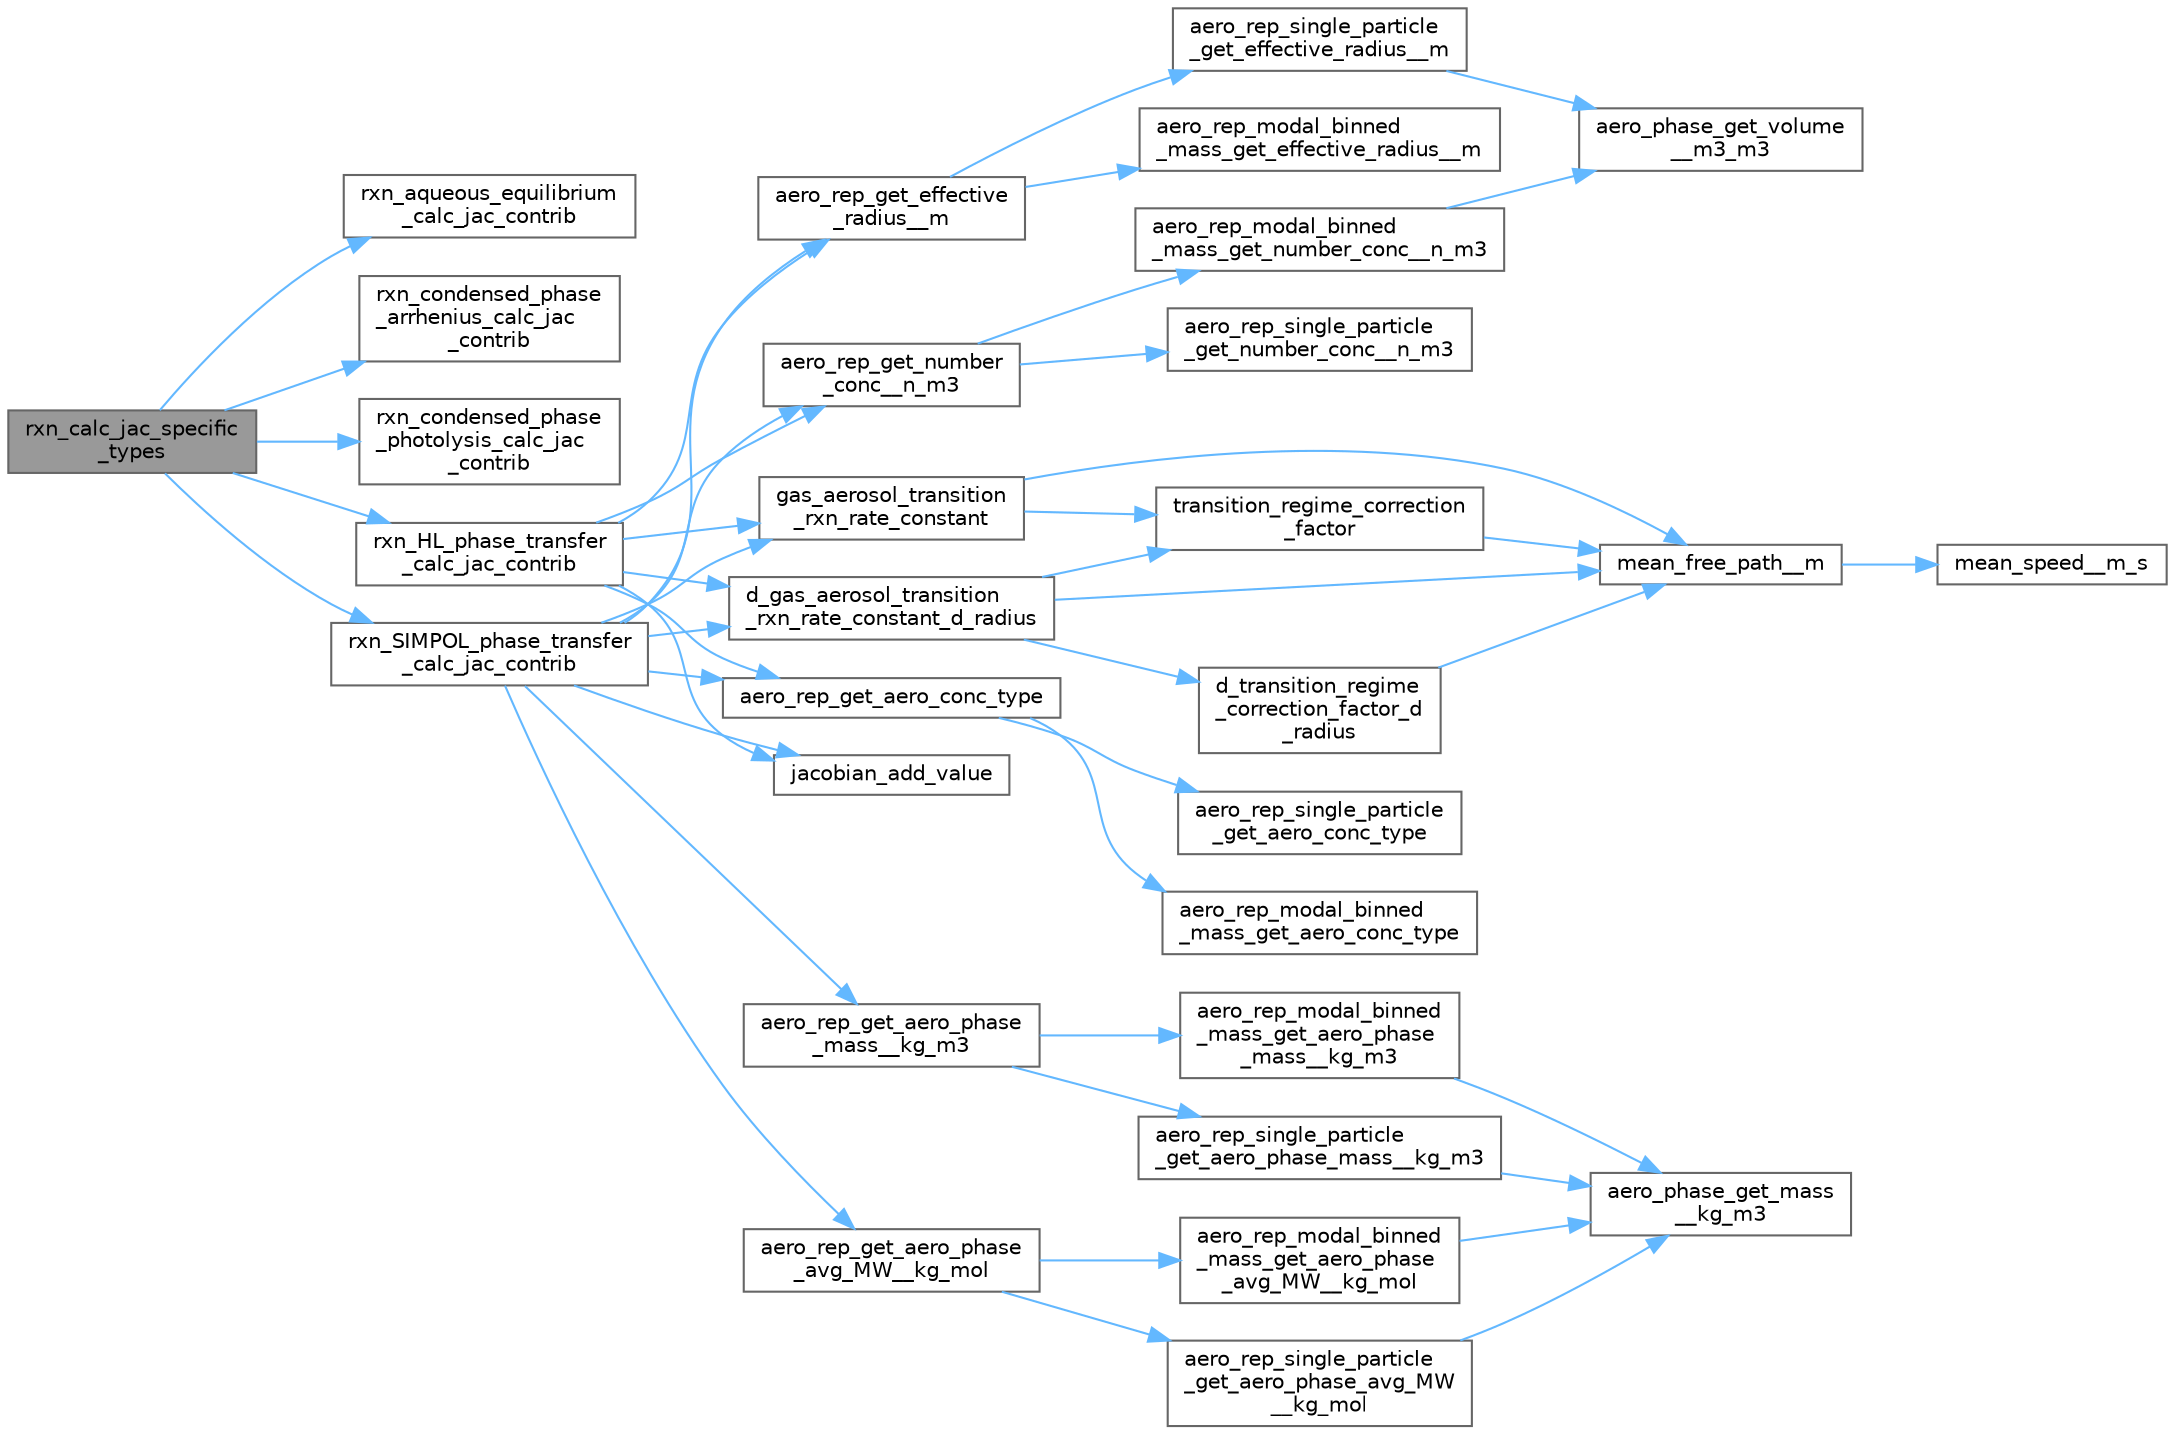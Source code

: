 digraph "rxn_calc_jac_specific_types"
{
 // LATEX_PDF_SIZE
  bgcolor="transparent";
  edge [fontname=Helvetica,fontsize=10,labelfontname=Helvetica,labelfontsize=10];
  node [fontname=Helvetica,fontsize=10,shape=box,height=0.2,width=0.4];
  rankdir="LR";
  Node1 [label="rxn_calc_jac_specific\l_types",height=0.2,width=0.4,color="gray40", fillcolor="grey60", style="filled", fontcolor="black",tooltip="Calculate the Jacobian for only some specific types."];
  Node1 -> Node2 [color="steelblue1",style="solid"];
  Node2 [label="rxn_aqueous_equilibrium\l_calc_jac_contrib",height=0.2,width=0.4,color="grey40", fillcolor="white", style="filled",URL="$rxns_8h.html#a3a1c1ef70d2f51a82338eab340b90d15",tooltip=" "];
  Node1 -> Node3 [color="steelblue1",style="solid"];
  Node3 [label="rxn_condensed_phase\l_arrhenius_calc_jac\l_contrib",height=0.2,width=0.4,color="grey40", fillcolor="white", style="filled",URL="$rxns_8h.html#a213c32e23ab79e40722d07eb9d3a43d0",tooltip=" "];
  Node1 -> Node4 [color="steelblue1",style="solid"];
  Node4 [label="rxn_condensed_phase\l_photolysis_calc_jac\l_contrib",height=0.2,width=0.4,color="grey40", fillcolor="white", style="filled",URL="$rxns_8h.html#aac51fc4f01975aa347cead0eb5dc1db3",tooltip=" "];
  Node1 -> Node5 [color="steelblue1",style="solid"];
  Node5 [label="rxn_HL_phase_transfer\l_calc_jac_contrib",height=0.2,width=0.4,color="grey40", fillcolor="white", style="filled",URL="$rxn___h_l__phase__transfer_8c.html#a4e04c50da5215b9886991e6f0c98cccc",tooltip="Calculate contributions to the Jacobian from this reaction."];
  Node5 -> Node6 [color="steelblue1",style="solid"];
  Node6 [label="aero_rep_get_aero_conc_type",height=0.2,width=0.4,color="grey40", fillcolor="white", style="filled",URL="$aero__rep__solver_8c.html#a00aee7bec2d9284a74c0eb26d346dc81",tooltip="Check whether aerosol concentrations are per-particle or total for each phase."];
  Node6 -> Node7 [color="steelblue1",style="solid"];
  Node7 [label="aero_rep_modal_binned\l_mass_get_aero_conc_type",height=0.2,width=0.4,color="grey40", fillcolor="white", style="filled",URL="$aero__rep__modal__binned__mass_8c.html#a5806fae1fe7d70369bfb7a0d9c54d12f",tooltip="Get the type of aerosol concentration used."];
  Node6 -> Node8 [color="steelblue1",style="solid"];
  Node8 [label="aero_rep_single_particle\l_get_aero_conc_type",height=0.2,width=0.4,color="grey40", fillcolor="white", style="filled",URL="$aero__rep__single__particle_8c.html#a59114de73dd305d5825a8547155b8946",tooltip="Get the type of aerosol concentration used."];
  Node5 -> Node9 [color="steelblue1",style="solid"];
  Node9 [label="aero_rep_get_effective\l_radius__m",height=0.2,width=0.4,color="grey40", fillcolor="white", style="filled",URL="$aero__rep__solver_8c.html#aab8fc9de2c9bfe5d012e80322a5b653b",tooltip="Get the effective particle radius,  (m)"];
  Node9 -> Node10 [color="steelblue1",style="solid"];
  Node10 [label="aero_rep_modal_binned\l_mass_get_effective_radius__m",height=0.2,width=0.4,color="grey40", fillcolor="white", style="filled",URL="$aero__rep__modal__binned__mass_8c.html#a8d5bf734337581d90c2280ab858ccf96",tooltip="Get the effective particle radius  (m)"];
  Node9 -> Node11 [color="steelblue1",style="solid"];
  Node11 [label="aero_rep_single_particle\l_get_effective_radius__m",height=0.2,width=0.4,color="grey40", fillcolor="white", style="filled",URL="$aero__rep__single__particle_8c.html#a48b11d345d89071d34e67b5063b1b891",tooltip="Get the effective particle radius  (m)"];
  Node11 -> Node12 [color="steelblue1",style="solid"];
  Node12 [label="aero_phase_get_volume\l__m3_m3",height=0.2,width=0.4,color="grey40", fillcolor="white", style="filled",URL="$aero__phase__solver_8c.html#a6e493e863924f29d6bd06598fa657f08",tooltip="Get the volume of an aerosol phase."];
  Node5 -> Node13 [color="steelblue1",style="solid"];
  Node13 [label="aero_rep_get_number\l_conc__n_m3",height=0.2,width=0.4,color="grey40", fillcolor="white", style="filled",URL="$aero__rep__solver_8c.html#aa56870eb4fe20532461b1634d7688210",tooltip="Get the particle number concentration  ( )"];
  Node13 -> Node14 [color="steelblue1",style="solid"];
  Node14 [label="aero_rep_modal_binned\l_mass_get_number_conc__n_m3",height=0.2,width=0.4,color="grey40", fillcolor="white", style="filled",URL="$aero__rep__modal__binned__mass_8c.html#a2e585253c19aa48dec8c55b963999e9d",tooltip="Get the particle number concentration  ( )"];
  Node14 -> Node12 [color="steelblue1",style="solid"];
  Node13 -> Node15 [color="steelblue1",style="solid"];
  Node15 [label="aero_rep_single_particle\l_get_number_conc__n_m3",height=0.2,width=0.4,color="grey40", fillcolor="white", style="filled",URL="$aero__rep__single__particle_8c.html#afa7d35b774d0ab4d7cad7fb30d75e897",tooltip="Get the particle number concentration  ( )"];
  Node5 -> Node16 [color="steelblue1",style="solid"];
  Node16 [label="d_gas_aerosol_transition\l_rxn_rate_constant_d_radius",height=0.2,width=0.4,color="grey40", fillcolor="white", style="filled",URL="$util_8h.html#a6960902fe575d06ebd32350a076ba968",tooltip=" "];
  Node16 -> Node17 [color="steelblue1",style="solid"];
  Node17 [label="d_transition_regime\l_correction_factor_d\l_radius",height=0.2,width=0.4,color="grey40", fillcolor="white", style="filled",URL="$util_8h.html#af0918da54a73bf30e7079908caea2efd",tooltip=" "];
  Node17 -> Node18 [color="steelblue1",style="solid"];
  Node18 [label="mean_free_path__m",height=0.2,width=0.4,color="grey40", fillcolor="white", style="filled",URL="$util_8h.html#ae1c969544a10c17746622cf73186835c",tooltip=" "];
  Node18 -> Node19 [color="steelblue1",style="solid"];
  Node19 [label="mean_speed__m_s",height=0.2,width=0.4,color="grey40", fillcolor="white", style="filled",URL="$util_8h.html#a77fbb355dc943308c5632fe698e81363",tooltip=" "];
  Node16 -> Node18 [color="steelblue1",style="solid"];
  Node16 -> Node20 [color="steelblue1",style="solid"];
  Node20 [label="transition_regime_correction\l_factor",height=0.2,width=0.4,color="grey40", fillcolor="white", style="filled",URL="$util_8h.html#a0ade6cf865e738fbd0629ca08500679d",tooltip=" "];
  Node20 -> Node18 [color="steelblue1",style="solid"];
  Node5 -> Node21 [color="steelblue1",style="solid"];
  Node21 [label="gas_aerosol_transition\l_rxn_rate_constant",height=0.2,width=0.4,color="grey40", fillcolor="white", style="filled",URL="$util_8h.html#adfe7ce1a7c219664c7a382f24068b1a1",tooltip=" "];
  Node21 -> Node18 [color="steelblue1",style="solid"];
  Node21 -> Node20 [color="steelblue1",style="solid"];
  Node5 -> Node22 [color="steelblue1",style="solid"];
  Node22 [label="jacobian_add_value",height=0.2,width=0.4,color="grey40", fillcolor="white", style="filled",URL="$_jacobian_8c.html#a844d8b2784c48a794ada38d053b1d1b3",tooltip="Add a contribution to the Jacobian."];
  Node1 -> Node23 [color="steelblue1",style="solid"];
  Node23 [label="rxn_SIMPOL_phase_transfer\l_calc_jac_contrib",height=0.2,width=0.4,color="grey40", fillcolor="white", style="filled",URL="$rxn___s_i_m_p_o_l__phase__transfer_8c.html#a2c6b4163ab0a9e65eec7dd8286d67885",tooltip="Calculate contributions to the Jacobian from this reaction."];
  Node23 -> Node6 [color="steelblue1",style="solid"];
  Node23 -> Node24 [color="steelblue1",style="solid"];
  Node24 [label="aero_rep_get_aero_phase\l_avg_MW__kg_mol",height=0.2,width=0.4,color="grey40", fillcolor="white", style="filled",URL="$aero__rep__solver_8c.html#a513044e29b338d17d02b5bc472a8046f",tooltip="Get the average molecular weight of an aerosol phase in this representation  ( )"];
  Node24 -> Node25 [color="steelblue1",style="solid"];
  Node25 [label="aero_rep_modal_binned\l_mass_get_aero_phase\l_avg_MW__kg_mol",height=0.2,width=0.4,color="grey40", fillcolor="white", style="filled",URL="$aero__rep__modal__binned__mass_8c.html#a2c1fd8badaa6ebffd2b45ab5314c1279",tooltip="Get the average molecular weight in an aerosol phase  ( )"];
  Node25 -> Node26 [color="steelblue1",style="solid"];
  Node26 [label="aero_phase_get_mass\l__kg_m3",height=0.2,width=0.4,color="grey40", fillcolor="white", style="filled",URL="$aero__phase__solver_8c.html#a965e0b9fc79db694be201edd05377dd1",tooltip="Get the mass and average MW in an aerosol phase."];
  Node24 -> Node27 [color="steelblue1",style="solid"];
  Node27 [label="aero_rep_single_particle\l_get_aero_phase_avg_MW\l__kg_mol",height=0.2,width=0.4,color="grey40", fillcolor="white", style="filled",URL="$aero__rep__single__particle_8c.html#a203b6931fd5a504b7cc1750eb582b60c",tooltip="Get the average molecular weight in an aerosol phase  ( )"];
  Node27 -> Node26 [color="steelblue1",style="solid"];
  Node23 -> Node28 [color="steelblue1",style="solid"];
  Node28 [label="aero_rep_get_aero_phase\l_mass__kg_m3",height=0.2,width=0.4,color="grey40", fillcolor="white", style="filled",URL="$aero__rep__solver_8c.html#a0d5fc5c14f5fc182d80811b27c644e86",tooltip="Get the total mass of an aerosol phase in this representation  ( )"];
  Node28 -> Node29 [color="steelblue1",style="solid"];
  Node29 [label="aero_rep_modal_binned\l_mass_get_aero_phase\l_mass__kg_m3",height=0.2,width=0.4,color="grey40", fillcolor="white", style="filled",URL="$aero__rep__modal__binned__mass_8c.html#aa84e95ce69656ab640edfdb32cc71d4c",tooltip="Get the total mass in an aerosol phase  ( )"];
  Node29 -> Node26 [color="steelblue1",style="solid"];
  Node28 -> Node30 [color="steelblue1",style="solid"];
  Node30 [label="aero_rep_single_particle\l_get_aero_phase_mass__kg_m3",height=0.2,width=0.4,color="grey40", fillcolor="white", style="filled",URL="$aero__rep__single__particle_8c.html#ad49c89b34b57e5b644d6506ead9dea34",tooltip="Get the total mass in an aerosol phase  ( )"];
  Node30 -> Node26 [color="steelblue1",style="solid"];
  Node23 -> Node9 [color="steelblue1",style="solid"];
  Node23 -> Node13 [color="steelblue1",style="solid"];
  Node23 -> Node16 [color="steelblue1",style="solid"];
  Node23 -> Node21 [color="steelblue1",style="solid"];
  Node23 -> Node22 [color="steelblue1",style="solid"];
}
